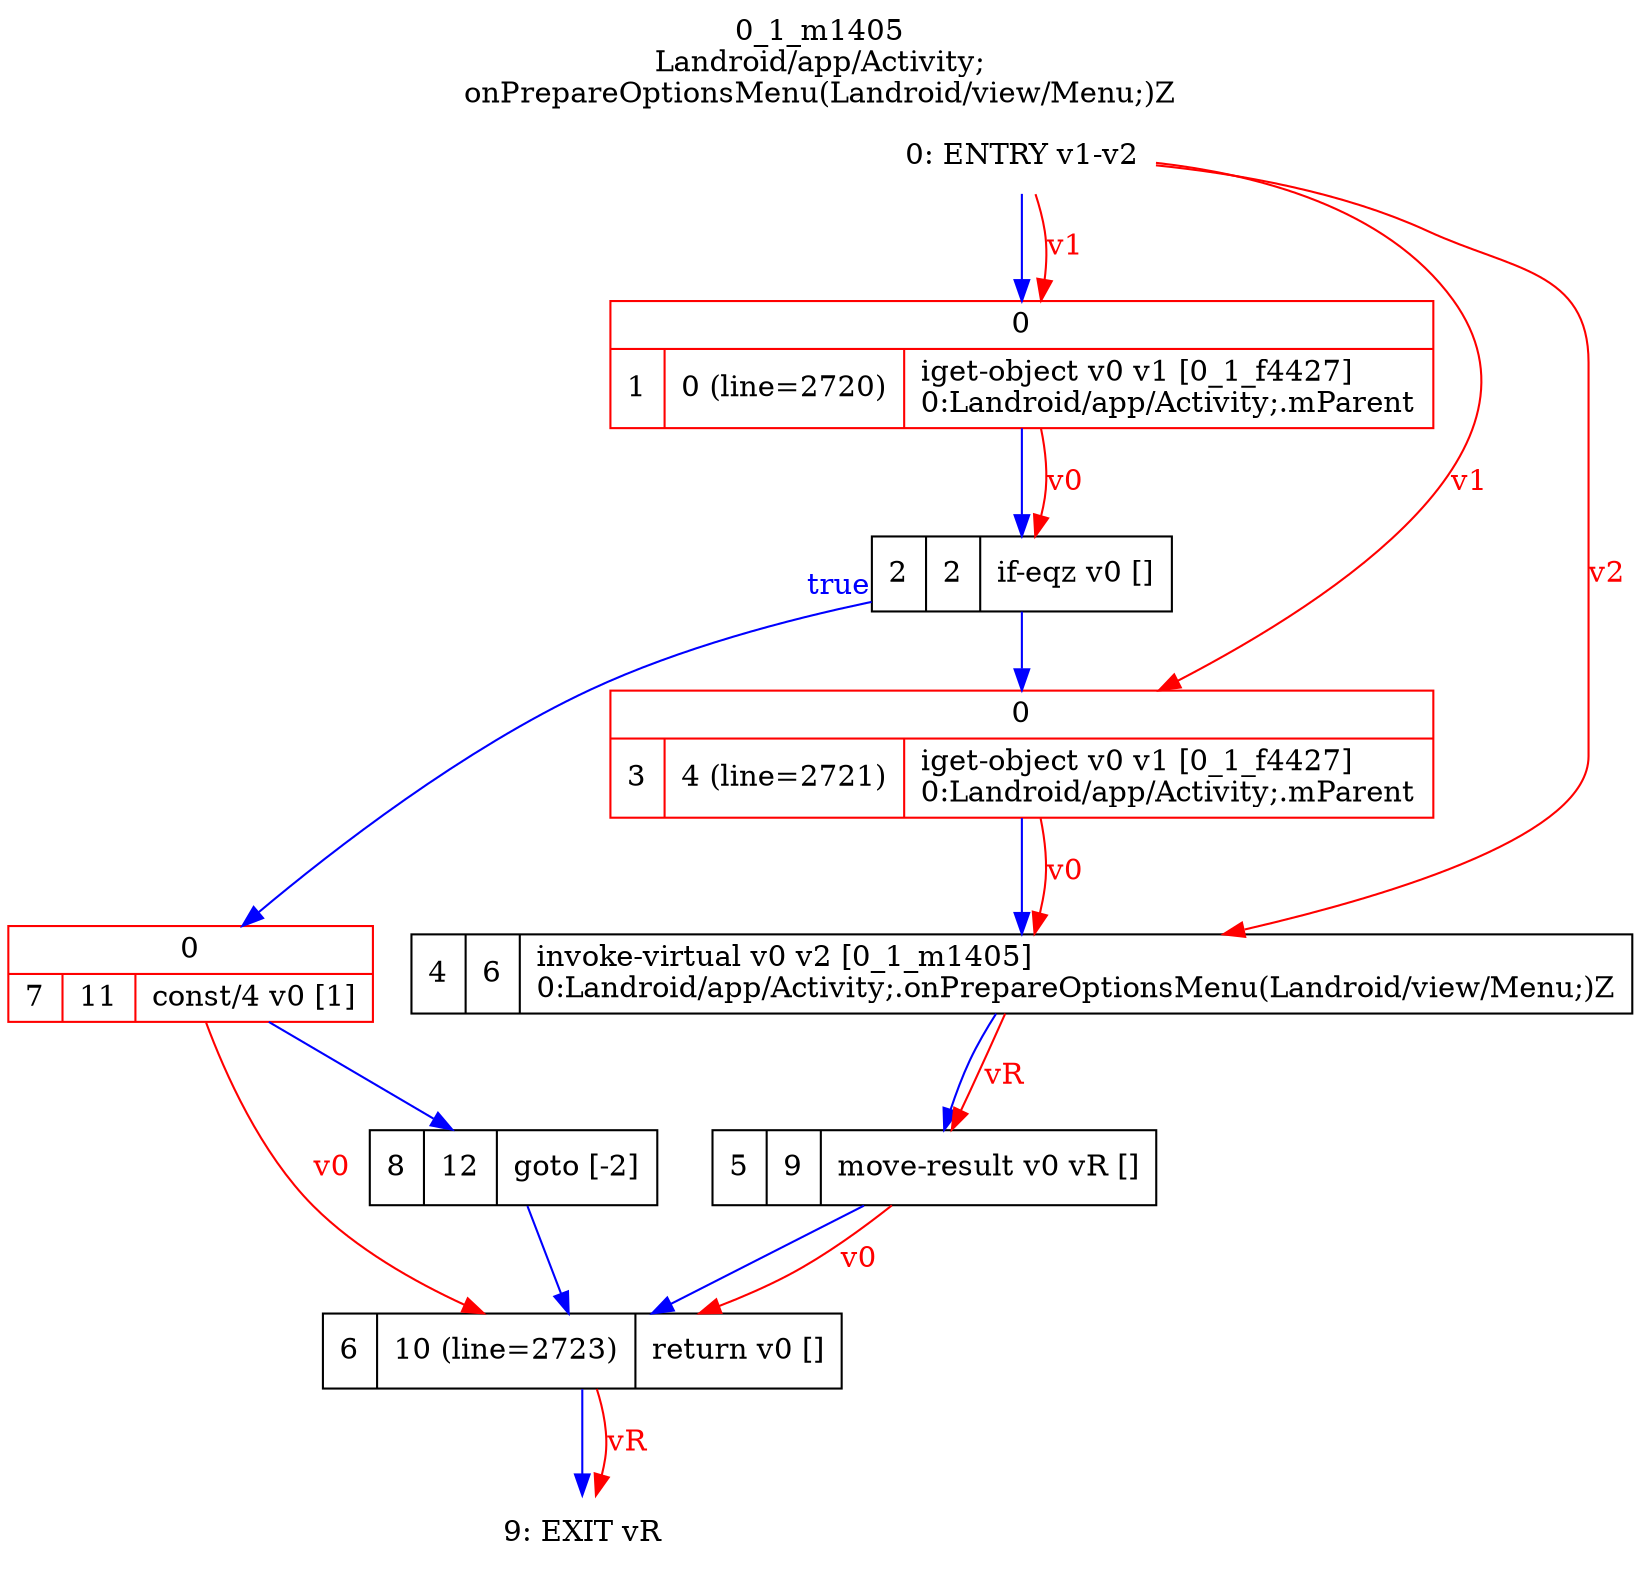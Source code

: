 digraph G {
rankdir=UD;
labelloc=t;
label="0_1_m1405\nLandroid/app/Activity;
onPrepareOptionsMenu(Landroid/view/Menu;)Z";
0[label="0: ENTRY v1-v2",shape=plaintext];
1[label="{0|{1|0 (line=2720)|iget-object v0 v1 [0_1_f4427]\l0:Landroid/app/Activity;.mParent\l}}",shape=record, color=red];
2[label="2|2|if-eqz v0 []\l",shape=record];
3[label="{0|{3|4 (line=2721)|iget-object v0 v1 [0_1_f4427]\l0:Landroid/app/Activity;.mParent\l}}",shape=record, color=red];
4[label="4|6|invoke-virtual v0 v2 [0_1_m1405]\l0:Landroid/app/Activity;.onPrepareOptionsMenu(Landroid/view/Menu;)Z\l",shape=record,URL="0_1_m1405.dot"];
5[label="5|9|move-result v0 vR []\l",shape=record];
6[label="6|10 (line=2723)|return v0 []\l",shape=record];
7[label="{0|{7|11|const/4 v0 [1]\l}}",shape=record, color=red];
8[label="8|12|goto [-2]\l",shape=record];
9[label="9: EXIT vR",shape=plaintext];
0->1 [color=blue, fontcolor=blue,weight=100, taillabel=""];
1->2 [color=blue, fontcolor=blue,weight=100, taillabel=""];
2->7 [color=blue, fontcolor=blue,weight=10, taillabel="true"];
2->3 [color=blue, fontcolor=blue,weight=100, taillabel=""];
3->4 [color=blue, fontcolor=blue,weight=100, taillabel=""];
4->5 [color=blue, fontcolor=blue,weight=100, taillabel=""];
5->6 [color=blue, fontcolor=blue,weight=100, taillabel=""];
6->9 [color=blue, fontcolor=blue,weight=100, taillabel=""];
7->8 [color=blue, fontcolor=blue,weight=100, taillabel=""];
8->6 [color=blue, fontcolor=blue,weight=100, taillabel=""];
0->1 [color=red, fontcolor=red, label="v1"];
1->2 [color=red, fontcolor=red, label="v0"];
0->3 [color=red, fontcolor=red, label="v1"];
0->4 [color=red, fontcolor=red, label="v2"];
3->4 [color=red, fontcolor=red, label="v0"];
4->5 [color=red, fontcolor=red, label="vR"];
5->6 [color=red, fontcolor=red, label="v0"];
7->6 [color=red, fontcolor=red, label="v0"];
6->9 [color=red, fontcolor=red, label="vR"];
}
